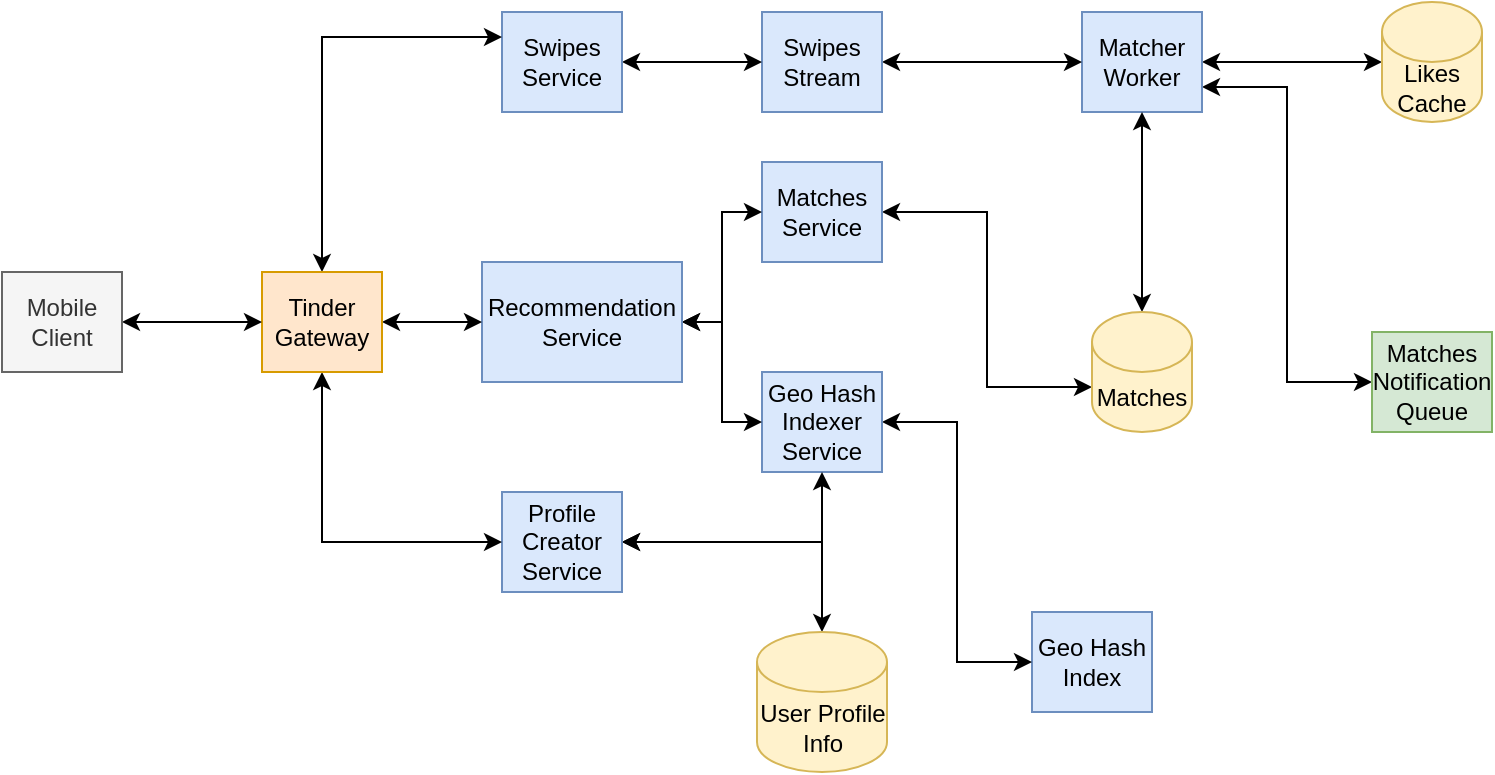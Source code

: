 <mxfile version="16.2.7" type="github">
  <diagram id="s42hxG2EUbrxExsFJtjo" name="Page-1">
    <mxGraphModel dx="782" dy="392" grid="1" gridSize="10" guides="1" tooltips="1" connect="1" arrows="1" fold="1" page="1" pageScale="1" pageWidth="850" pageHeight="1100" math="0" shadow="0">
      <root>
        <mxCell id="0" />
        <mxCell id="1" parent="0" />
        <mxCell id="5MSsTgGG1FDZMkBkM36z-31" style="edgeStyle=orthogonalEdgeStyle;rounded=0;orthogonalLoop=1;jettySize=auto;html=1;entryX=1;entryY=0.75;entryDx=0;entryDy=0;startArrow=classic;startFill=1;" edge="1" parent="1" source="5MSsTgGG1FDZMkBkM36z-2" target="5MSsTgGG1FDZMkBkM36z-4">
          <mxGeometry relative="1" as="geometry" />
        </mxCell>
        <mxCell id="5MSsTgGG1FDZMkBkM36z-2" value="Matches Notification Queue" style="rounded=0;whiteSpace=wrap;html=1;fillColor=#d5e8d4;strokeColor=#82b366;" vertex="1" parent="1">
          <mxGeometry x="715" y="180" width="60" height="50" as="geometry" />
        </mxCell>
        <mxCell id="5MSsTgGG1FDZMkBkM36z-3" value="Geo Hash Index" style="rounded=0;whiteSpace=wrap;html=1;fillColor=#dae8fc;strokeColor=#6c8ebf;" vertex="1" parent="1">
          <mxGeometry x="545" y="320" width="60" height="50" as="geometry" />
        </mxCell>
        <mxCell id="5MSsTgGG1FDZMkBkM36z-21" value="" style="edgeStyle=orthogonalEdgeStyle;rounded=0;orthogonalLoop=1;jettySize=auto;html=1;startArrow=classic;startFill=1;" edge="1" parent="1" source="5MSsTgGG1FDZMkBkM36z-4" target="5MSsTgGG1FDZMkBkM36z-15">
          <mxGeometry relative="1" as="geometry" />
        </mxCell>
        <mxCell id="5MSsTgGG1FDZMkBkM36z-4" value="Matcher Worker" style="rounded=0;whiteSpace=wrap;html=1;fillColor=#dae8fc;strokeColor=#6c8ebf;" vertex="1" parent="1">
          <mxGeometry x="570" y="20" width="60" height="50" as="geometry" />
        </mxCell>
        <mxCell id="5MSsTgGG1FDZMkBkM36z-28" style="edgeStyle=orthogonalEdgeStyle;rounded=0;orthogonalLoop=1;jettySize=auto;html=1;entryX=0;entryY=0.5;entryDx=0;entryDy=0;startArrow=classic;startFill=1;" edge="1" parent="1" source="5MSsTgGG1FDZMkBkM36z-6" target="5MSsTgGG1FDZMkBkM36z-3">
          <mxGeometry relative="1" as="geometry" />
        </mxCell>
        <mxCell id="5MSsTgGG1FDZMkBkM36z-6" value="Geo Hash Indexer Service" style="rounded=0;whiteSpace=wrap;html=1;fillColor=#dae8fc;strokeColor=#6c8ebf;" vertex="1" parent="1">
          <mxGeometry x="410" y="200" width="60" height="50" as="geometry" />
        </mxCell>
        <mxCell id="5MSsTgGG1FDZMkBkM36z-29" style="edgeStyle=orthogonalEdgeStyle;rounded=0;orthogonalLoop=1;jettySize=auto;html=1;entryX=0;entryY=0;entryDx=0;entryDy=37.5;entryPerimeter=0;startArrow=classic;startFill=1;" edge="1" parent="1" source="5MSsTgGG1FDZMkBkM36z-7" target="5MSsTgGG1FDZMkBkM36z-14">
          <mxGeometry relative="1" as="geometry" />
        </mxCell>
        <mxCell id="5MSsTgGG1FDZMkBkM36z-7" value="Matches Service" style="rounded=0;whiteSpace=wrap;html=1;fillColor=#dae8fc;strokeColor=#6c8ebf;" vertex="1" parent="1">
          <mxGeometry x="410" y="95" width="60" height="50" as="geometry" />
        </mxCell>
        <mxCell id="5MSsTgGG1FDZMkBkM36z-20" value="" style="edgeStyle=orthogonalEdgeStyle;rounded=0;orthogonalLoop=1;jettySize=auto;html=1;startArrow=classic;startFill=1;" edge="1" parent="1" source="5MSsTgGG1FDZMkBkM36z-8" target="5MSsTgGG1FDZMkBkM36z-4">
          <mxGeometry relative="1" as="geometry" />
        </mxCell>
        <mxCell id="5MSsTgGG1FDZMkBkM36z-8" value="Swipes Stream" style="rounded=0;whiteSpace=wrap;html=1;fillColor=#dae8fc;strokeColor=#6c8ebf;" vertex="1" parent="1">
          <mxGeometry x="410" y="20" width="60" height="50" as="geometry" />
        </mxCell>
        <mxCell id="5MSsTgGG1FDZMkBkM36z-24" value="" style="edgeStyle=orthogonalEdgeStyle;rounded=0;orthogonalLoop=1;jettySize=auto;html=1;startArrow=classic;startFill=1;" edge="1" parent="1" source="5MSsTgGG1FDZMkBkM36z-9" target="5MSsTgGG1FDZMkBkM36z-16">
          <mxGeometry relative="1" as="geometry" />
        </mxCell>
        <mxCell id="5MSsTgGG1FDZMkBkM36z-27" style="edgeStyle=orthogonalEdgeStyle;rounded=0;orthogonalLoop=1;jettySize=auto;html=1;startArrow=classic;startFill=1;" edge="1" parent="1" source="5MSsTgGG1FDZMkBkM36z-9" target="5MSsTgGG1FDZMkBkM36z-6">
          <mxGeometry relative="1" as="geometry" />
        </mxCell>
        <mxCell id="5MSsTgGG1FDZMkBkM36z-9" value="Profile Creator Service" style="rounded=0;whiteSpace=wrap;html=1;fillColor=#dae8fc;strokeColor=#6c8ebf;" vertex="1" parent="1">
          <mxGeometry x="280" y="260" width="60" height="50" as="geometry" />
        </mxCell>
        <mxCell id="5MSsTgGG1FDZMkBkM36z-22" value="" style="edgeStyle=orthogonalEdgeStyle;rounded=0;orthogonalLoop=1;jettySize=auto;html=1;startArrow=classic;startFill=1;" edge="1" parent="1" source="5MSsTgGG1FDZMkBkM36z-10" target="5MSsTgGG1FDZMkBkM36z-7">
          <mxGeometry relative="1" as="geometry" />
        </mxCell>
        <mxCell id="5MSsTgGG1FDZMkBkM36z-23" value="" style="edgeStyle=orthogonalEdgeStyle;rounded=0;orthogonalLoop=1;jettySize=auto;html=1;startArrow=classic;startFill=1;entryX=0;entryY=0.5;entryDx=0;entryDy=0;" edge="1" parent="1" source="5MSsTgGG1FDZMkBkM36z-10" target="5MSsTgGG1FDZMkBkM36z-6">
          <mxGeometry relative="1" as="geometry" />
        </mxCell>
        <mxCell id="5MSsTgGG1FDZMkBkM36z-10" value="Recommendation Service" style="rounded=0;whiteSpace=wrap;html=1;fillColor=#dae8fc;strokeColor=#6c8ebf;" vertex="1" parent="1">
          <mxGeometry x="270" y="145" width="100" height="60" as="geometry" />
        </mxCell>
        <mxCell id="5MSsTgGG1FDZMkBkM36z-19" value="" style="edgeStyle=orthogonalEdgeStyle;rounded=0;orthogonalLoop=1;jettySize=auto;html=1;startArrow=classic;startFill=1;" edge="1" parent="1" source="5MSsTgGG1FDZMkBkM36z-11" target="5MSsTgGG1FDZMkBkM36z-8">
          <mxGeometry relative="1" as="geometry" />
        </mxCell>
        <mxCell id="5MSsTgGG1FDZMkBkM36z-11" value="Swipes Service" style="rounded=0;whiteSpace=wrap;html=1;fillColor=#dae8fc;strokeColor=#6c8ebf;" vertex="1" parent="1">
          <mxGeometry x="280" y="20" width="60" height="50" as="geometry" />
        </mxCell>
        <mxCell id="5MSsTgGG1FDZMkBkM36z-18" value="" style="edgeStyle=orthogonalEdgeStyle;rounded=0;orthogonalLoop=1;jettySize=auto;html=1;startArrow=classic;startFill=1;" edge="1" parent="1" source="5MSsTgGG1FDZMkBkM36z-12" target="5MSsTgGG1FDZMkBkM36z-10">
          <mxGeometry relative="1" as="geometry" />
        </mxCell>
        <mxCell id="5MSsTgGG1FDZMkBkM36z-25" style="edgeStyle=orthogonalEdgeStyle;rounded=0;orthogonalLoop=1;jettySize=auto;html=1;entryX=0;entryY=0.5;entryDx=0;entryDy=0;startArrow=classic;startFill=1;exitX=0.5;exitY=1;exitDx=0;exitDy=0;" edge="1" parent="1" source="5MSsTgGG1FDZMkBkM36z-12" target="5MSsTgGG1FDZMkBkM36z-9">
          <mxGeometry relative="1" as="geometry" />
        </mxCell>
        <mxCell id="5MSsTgGG1FDZMkBkM36z-26" style="edgeStyle=orthogonalEdgeStyle;rounded=0;orthogonalLoop=1;jettySize=auto;html=1;entryX=0;entryY=0.25;entryDx=0;entryDy=0;startArrow=classic;startFill=1;exitX=0.5;exitY=0;exitDx=0;exitDy=0;" edge="1" parent="1" source="5MSsTgGG1FDZMkBkM36z-12" target="5MSsTgGG1FDZMkBkM36z-11">
          <mxGeometry relative="1" as="geometry" />
        </mxCell>
        <mxCell id="5MSsTgGG1FDZMkBkM36z-12" value="Tinder Gateway" style="rounded=0;whiteSpace=wrap;html=1;fillColor=#ffe6cc;strokeColor=#d79b00;" vertex="1" parent="1">
          <mxGeometry x="160" y="150" width="60" height="50" as="geometry" />
        </mxCell>
        <mxCell id="5MSsTgGG1FDZMkBkM36z-17" value="" style="edgeStyle=orthogonalEdgeStyle;rounded=0;orthogonalLoop=1;jettySize=auto;html=1;startArrow=classic;startFill=1;" edge="1" parent="1" source="5MSsTgGG1FDZMkBkM36z-13" target="5MSsTgGG1FDZMkBkM36z-12">
          <mxGeometry relative="1" as="geometry" />
        </mxCell>
        <mxCell id="5MSsTgGG1FDZMkBkM36z-13" value="Mobile Client" style="rounded=0;whiteSpace=wrap;html=1;fillColor=#f5f5f5;fontColor=#333333;strokeColor=#666666;" vertex="1" parent="1">
          <mxGeometry x="30" y="150" width="60" height="50" as="geometry" />
        </mxCell>
        <mxCell id="5MSsTgGG1FDZMkBkM36z-30" style="edgeStyle=orthogonalEdgeStyle;rounded=0;orthogonalLoop=1;jettySize=auto;html=1;entryX=0.5;entryY=1;entryDx=0;entryDy=0;startArrow=classic;startFill=1;" edge="1" parent="1" source="5MSsTgGG1FDZMkBkM36z-14" target="5MSsTgGG1FDZMkBkM36z-4">
          <mxGeometry relative="1" as="geometry" />
        </mxCell>
        <mxCell id="5MSsTgGG1FDZMkBkM36z-14" value="Matches" style="shape=cylinder3;whiteSpace=wrap;html=1;boundedLbl=1;backgroundOutline=1;size=15;fillColor=#fff2cc;strokeColor=#d6b656;" vertex="1" parent="1">
          <mxGeometry x="575" y="170" width="50" height="60" as="geometry" />
        </mxCell>
        <mxCell id="5MSsTgGG1FDZMkBkM36z-15" value="Likes Cache" style="shape=cylinder3;whiteSpace=wrap;html=1;boundedLbl=1;backgroundOutline=1;size=15;fillColor=#fff2cc;strokeColor=#d6b656;" vertex="1" parent="1">
          <mxGeometry x="720" y="15" width="50" height="60" as="geometry" />
        </mxCell>
        <mxCell id="5MSsTgGG1FDZMkBkM36z-16" value="User Profile Info" style="shape=cylinder3;whiteSpace=wrap;html=1;boundedLbl=1;backgroundOutline=1;size=15;fillColor=#fff2cc;strokeColor=#d6b656;" vertex="1" parent="1">
          <mxGeometry x="407.5" y="330" width="65" height="70" as="geometry" />
        </mxCell>
      </root>
    </mxGraphModel>
  </diagram>
</mxfile>
